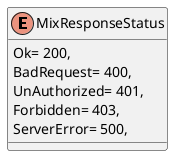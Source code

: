 @startuml
enum MixResponseStatus {
    Ok= 200,
    BadRequest= 400,
    UnAuthorized= 401,
    Forbidden= 403,
    ServerError= 500,
}
@enduml

